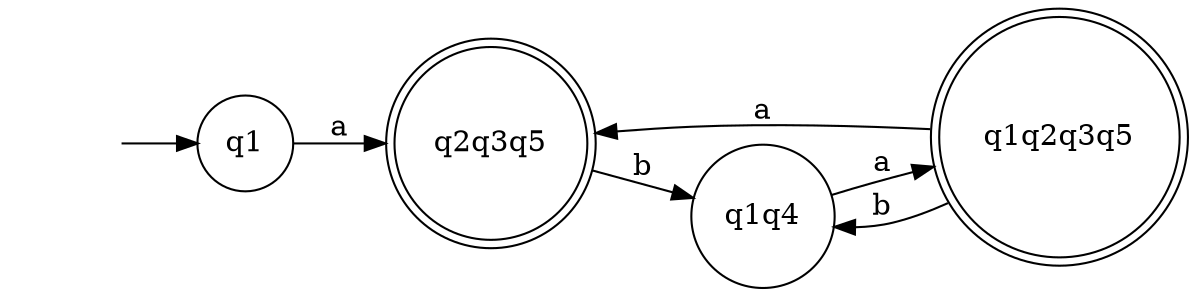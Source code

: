 digraph G {
  rankdir = LR;
  node [shape = none, label = ""] 0;
  node [shape = doublecircle, label = "q1q2q3q5"]; q3;
  node [shape = circle, label = "q1q4"]; q2;
  node [shape = doublecircle, label = "q2q3q5"]; q1;
  node [shape = circle, label = "q1"];
  0 -> q0;
  q0 -> q1 [label = "a"];
  q1 -> q2 [label = "b"];
  q2 -> q3 [label = "a"];
  q3 -> q1 [label = "a"];
  q3 -> q2 [label = "b"];
}


